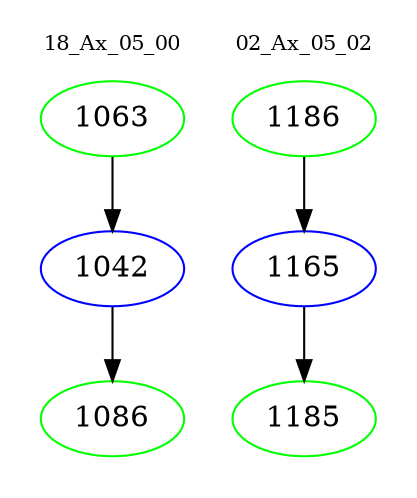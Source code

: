 digraph{
subgraph cluster_0 {
color = white
label = "18_Ax_05_00";
fontsize=10;
T0_1063 [label="1063", color="green"]
T0_1063 -> T0_1042 [color="black"]
T0_1042 [label="1042", color="blue"]
T0_1042 -> T0_1086 [color="black"]
T0_1086 [label="1086", color="green"]
}
subgraph cluster_1 {
color = white
label = "02_Ax_05_02";
fontsize=10;
T1_1186 [label="1186", color="green"]
T1_1186 -> T1_1165 [color="black"]
T1_1165 [label="1165", color="blue"]
T1_1165 -> T1_1185 [color="black"]
T1_1185 [label="1185", color="green"]
}
}
